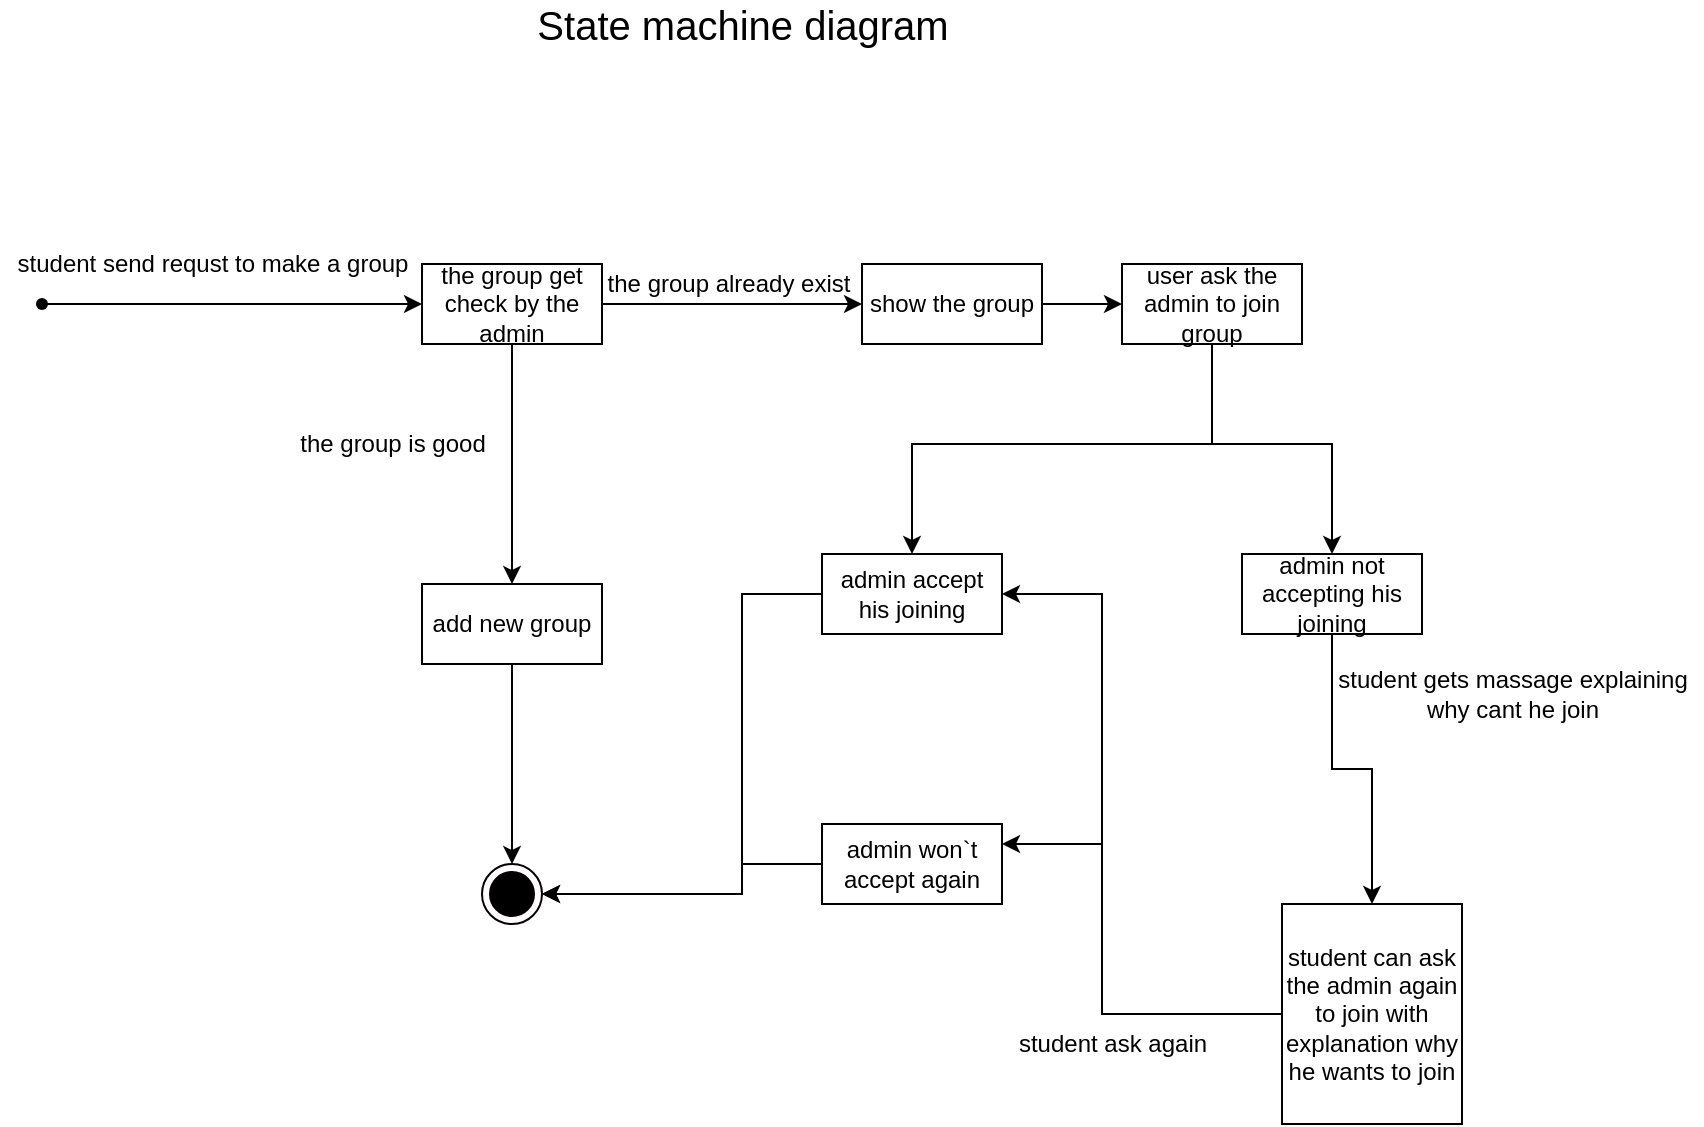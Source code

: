 <mxfile>
    <diagram id="ZxcNrr2-RxVxVpdg4Wmk" name="Page-1">
        <mxGraphModel dx="846" dy="726" grid="1" gridSize="10" guides="1" tooltips="1" connect="1" arrows="1" fold="1" page="1" pageScale="1" pageWidth="850" pageHeight="1100" math="0" shadow="0">
            <root>
                <mxCell id="0"/>
                <mxCell id="1" parent="0"/>
                <mxCell id="PJ3xckfTSliCAF6zciwJ-3" value="student send requst to make a group" style="text;html=1;align=center;verticalAlign=middle;resizable=0;points=[];autosize=1;strokeColor=none;fillColor=none;" parent="1" vertex="1">
                    <mxGeometry y="180" width="210" height="20" as="geometry"/>
                </mxCell>
                <mxCell id="PJ3xckfTSliCAF6zciwJ-14" style="edgeStyle=orthogonalEdgeStyle;rounded=0;orthogonalLoop=1;jettySize=auto;html=1;entryX=0;entryY=0.5;entryDx=0;entryDy=0;" parent="1" source="PJ3xckfTSliCAF6zciwJ-4" target="PJ3xckfTSliCAF6zciwJ-12" edge="1">
                    <mxGeometry relative="1" as="geometry"/>
                </mxCell>
                <mxCell id="PJ3xckfTSliCAF6zciwJ-4" value="the group get check by the admin" style="rounded=0;whiteSpace=wrap;html=1;" parent="1" vertex="1">
                    <mxGeometry x="210" y="190" width="90" height="40" as="geometry"/>
                </mxCell>
                <mxCell id="PJ3xckfTSliCAF6zciwJ-5" value="" style="endArrow=classic;html=1;rounded=0;exitX=0.5;exitY=1;exitDx=0;exitDy=0;entryX=0.5;entryY=0;entryDx=0;entryDy=0;" parent="1" source="PJ3xckfTSliCAF6zciwJ-4" target="OdFfhlGP0_GXfFOtKDw0-12" edge="1">
                    <mxGeometry width="50" height="50" relative="1" as="geometry">
                        <mxPoint x="300" y="300" as="sourcePoint"/>
                        <mxPoint x="255" y="360" as="targetPoint"/>
                    </mxGeometry>
                </mxCell>
                <mxCell id="PJ3xckfTSliCAF6zciwJ-6" value="the group is good" style="text;html=1;align=center;verticalAlign=middle;resizable=0;points=[];autosize=1;strokeColor=none;fillColor=none;" parent="1" vertex="1">
                    <mxGeometry x="140" y="270" width="110" height="20" as="geometry"/>
                </mxCell>
                <mxCell id="PJ3xckfTSliCAF6zciwJ-9" style="edgeStyle=orthogonalEdgeStyle;rounded=0;orthogonalLoop=1;jettySize=auto;html=1;" parent="1" source="PJ3xckfTSliCAF6zciwJ-7" target="PJ3xckfTSliCAF6zciwJ-4" edge="1">
                    <mxGeometry relative="1" as="geometry"/>
                </mxCell>
                <mxCell id="PJ3xckfTSliCAF6zciwJ-7" value="" style="shape=waypoint;sketch=0;fillStyle=solid;size=6;pointerEvents=1;points=[];fillColor=none;resizable=0;rotatable=0;perimeter=centerPerimeter;snapToPoint=1;" parent="1" vertex="1">
                    <mxGeometry y="190" width="40" height="40" as="geometry"/>
                </mxCell>
                <mxCell id="PJ3xckfTSliCAF6zciwJ-10" value="" style="ellipse;html=1;shape=endState;fillColor=#000000;strokeColor=#050000;" parent="1" vertex="1">
                    <mxGeometry x="240" y="490" width="30" height="30" as="geometry"/>
                </mxCell>
                <mxCell id="9" style="edgeStyle=none;html=1;exitX=1;exitY=0.5;exitDx=0;exitDy=0;entryX=0;entryY=0.5;entryDx=0;entryDy=0;" parent="1" source="PJ3xckfTSliCAF6zciwJ-12" target="4" edge="1">
                    <mxGeometry relative="1" as="geometry"/>
                </mxCell>
                <mxCell id="PJ3xckfTSliCAF6zciwJ-12" value="show the group" style="rounded=0;whiteSpace=wrap;html=1;" parent="1" vertex="1">
                    <mxGeometry x="430" y="190" width="90" height="40" as="geometry"/>
                </mxCell>
                <mxCell id="PJ3xckfTSliCAF6zciwJ-15" value="the group already exist" style="text;html=1;align=center;verticalAlign=middle;resizable=0;points=[];autosize=1;strokeColor=none;fillColor=none;" parent="1" vertex="1">
                    <mxGeometry x="293" y="190" width="140" height="20" as="geometry"/>
                </mxCell>
                <mxCell id="2" style="edgeStyle=none;html=1;exitX=0;exitY=0.5;exitDx=0;exitDy=0;entryX=1;entryY=0.5;entryDx=0;entryDy=0;rounded=0;" parent="1" source="PJ3xckfTSliCAF6zciwJ-16" target="PJ3xckfTSliCAF6zciwJ-10" edge="1">
                    <mxGeometry relative="1" as="geometry">
                        <Array as="points">
                            <mxPoint x="370" y="355"/>
                            <mxPoint x="370" y="505"/>
                        </Array>
                    </mxGeometry>
                </mxCell>
                <mxCell id="PJ3xckfTSliCAF6zciwJ-16" value="admin accept his joining" style="rounded=0;whiteSpace=wrap;html=1;" parent="1" vertex="1">
                    <mxGeometry x="410" y="335" width="90" height="40" as="geometry"/>
                </mxCell>
                <mxCell id="OdFfhlGP0_GXfFOtKDw0-14" style="edgeStyle=orthogonalEdgeStyle;rounded=0;orthogonalLoop=1;jettySize=auto;html=1;" parent="1" source="OdFfhlGP0_GXfFOtKDw0-4" target="OdFfhlGP0_GXfFOtKDw0-7" edge="1">
                    <mxGeometry relative="1" as="geometry"/>
                </mxCell>
                <mxCell id="OdFfhlGP0_GXfFOtKDw0-4" value="admin not accepting his joining" style="rounded=0;whiteSpace=wrap;html=1;" parent="1" vertex="1">
                    <mxGeometry x="620" y="335" width="90" height="40" as="geometry"/>
                </mxCell>
                <mxCell id="OdFfhlGP0_GXfFOtKDw0-10" style="edgeStyle=orthogonalEdgeStyle;rounded=0;orthogonalLoop=1;jettySize=auto;html=1;entryX=1;entryY=0.5;entryDx=0;entryDy=0;" parent="1" source="OdFfhlGP0_GXfFOtKDw0-7" target="PJ3xckfTSliCAF6zciwJ-16" edge="1">
                    <mxGeometry relative="1" as="geometry">
                        <mxPoint x="550" y="390" as="targetPoint"/>
                        <Array as="points">
                            <mxPoint x="550" y="565"/>
                            <mxPoint x="550" y="355"/>
                        </Array>
                    </mxGeometry>
                </mxCell>
                <mxCell id="OdFfhlGP0_GXfFOtKDw0-16" style="edgeStyle=orthogonalEdgeStyle;rounded=0;orthogonalLoop=1;jettySize=auto;html=1;entryX=1;entryY=0.25;entryDx=0;entryDy=0;" parent="1" source="OdFfhlGP0_GXfFOtKDw0-7" target="OdFfhlGP0_GXfFOtKDw0-15" edge="1">
                    <mxGeometry relative="1" as="geometry">
                        <Array as="points">
                            <mxPoint x="550" y="565"/>
                            <mxPoint x="550" y="480"/>
                        </Array>
                    </mxGeometry>
                </mxCell>
                <mxCell id="OdFfhlGP0_GXfFOtKDw0-7" value="student can ask the admin again to join with explanation why he wants to join" style="rounded=0;whiteSpace=wrap;html=1;" parent="1" vertex="1">
                    <mxGeometry x="640" y="510" width="90" height="110" as="geometry"/>
                </mxCell>
                <mxCell id="OdFfhlGP0_GXfFOtKDw0-9" value="student gets massage explaining &lt;br&gt;why cant he join" style="text;html=1;align=center;verticalAlign=middle;resizable=0;points=[];autosize=1;strokeColor=none;fillColor=none;" parent="1" vertex="1">
                    <mxGeometry x="660" y="390" width="190" height="30" as="geometry"/>
                </mxCell>
                <mxCell id="OdFfhlGP0_GXfFOtKDw0-11" value="student ask again" style="text;html=1;align=center;verticalAlign=middle;resizable=0;points=[];autosize=1;strokeColor=none;fillColor=none;" parent="1" vertex="1">
                    <mxGeometry x="500" y="570" width="110" height="20" as="geometry"/>
                </mxCell>
                <mxCell id="OdFfhlGP0_GXfFOtKDw0-13" style="edgeStyle=orthogonalEdgeStyle;rounded=0;orthogonalLoop=1;jettySize=auto;html=1;" parent="1" source="OdFfhlGP0_GXfFOtKDw0-12" target="PJ3xckfTSliCAF6zciwJ-10" edge="1">
                    <mxGeometry relative="1" as="geometry"/>
                </mxCell>
                <mxCell id="OdFfhlGP0_GXfFOtKDw0-12" value="add new group" style="rounded=0;whiteSpace=wrap;html=1;" parent="1" vertex="1">
                    <mxGeometry x="210" y="350" width="90" height="40" as="geometry"/>
                </mxCell>
                <mxCell id="3" style="edgeStyle=none;html=1;exitX=0;exitY=0.5;exitDx=0;exitDy=0;entryX=1;entryY=0.5;entryDx=0;entryDy=0;rounded=0;" parent="1" source="OdFfhlGP0_GXfFOtKDw0-15" target="PJ3xckfTSliCAF6zciwJ-10" edge="1">
                    <mxGeometry relative="1" as="geometry">
                        <Array as="points">
                            <mxPoint x="370" y="490"/>
                            <mxPoint x="370" y="505"/>
                        </Array>
                    </mxGeometry>
                </mxCell>
                <mxCell id="OdFfhlGP0_GXfFOtKDw0-15" value="admin won`t accept again" style="rounded=0;whiteSpace=wrap;html=1;" parent="1" vertex="1">
                    <mxGeometry x="410" y="470" width="90" height="40" as="geometry"/>
                </mxCell>
                <mxCell id="7" style="edgeStyle=none;html=1;exitX=0.5;exitY=1;exitDx=0;exitDy=0;entryX=0.5;entryY=0;entryDx=0;entryDy=0;rounded=0;" parent="1" source="4" target="OdFfhlGP0_GXfFOtKDw0-4" edge="1">
                    <mxGeometry relative="1" as="geometry">
                        <Array as="points">
                            <mxPoint x="605" y="280"/>
                            <mxPoint x="665" y="280"/>
                        </Array>
                    </mxGeometry>
                </mxCell>
                <mxCell id="8" style="edgeStyle=none;html=1;exitX=0.5;exitY=1;exitDx=0;exitDy=0;entryX=0.5;entryY=0;entryDx=0;entryDy=0;rounded=0;" parent="1" source="4" target="PJ3xckfTSliCAF6zciwJ-16" edge="1">
                    <mxGeometry relative="1" as="geometry">
                        <Array as="points">
                            <mxPoint x="605" y="280"/>
                            <mxPoint x="455" y="280"/>
                        </Array>
                    </mxGeometry>
                </mxCell>
                <mxCell id="4" value="user ask the admin to join group" style="rounded=0;whiteSpace=wrap;html=1;" parent="1" vertex="1">
                    <mxGeometry x="560" y="190" width="90" height="40" as="geometry"/>
                </mxCell>
                <mxCell id="10" value="&lt;font style=&quot;font-size: 20px&quot;&gt;State machine diagram&lt;/font&gt;" style="text;html=1;align=center;verticalAlign=middle;resizable=0;points=[];autosize=1;strokeColor=none;" vertex="1" parent="1">
                    <mxGeometry x="260" y="60" width="220" height="20" as="geometry"/>
                </mxCell>
            </root>
        </mxGraphModel>
    </diagram>
</mxfile>